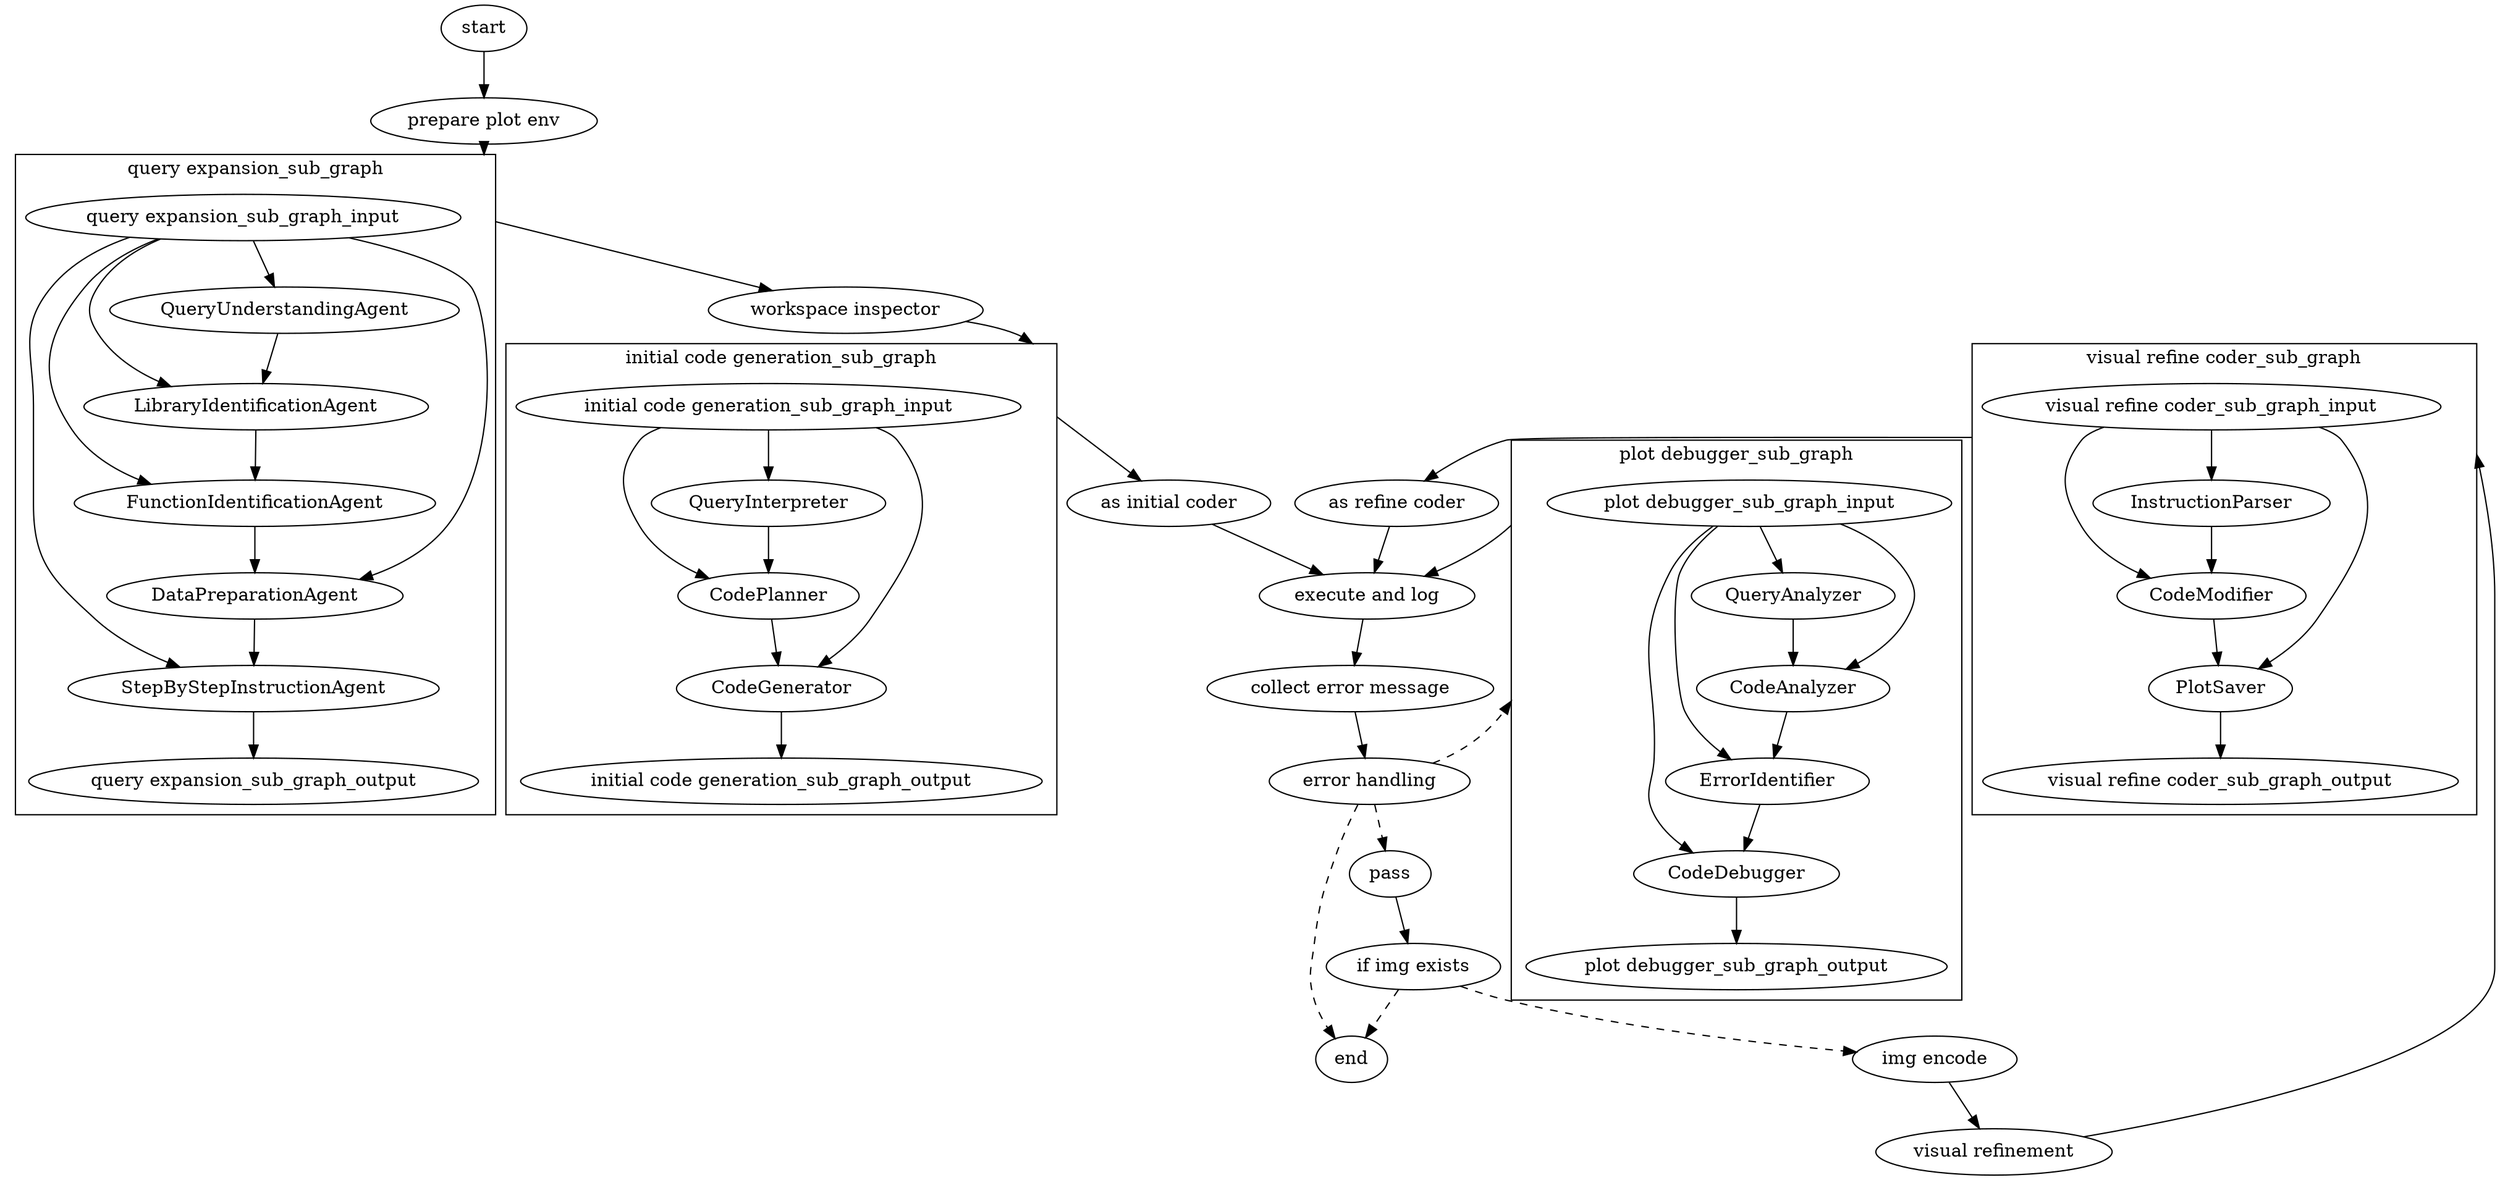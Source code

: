 digraph {
	compound=true
	_matplot_cluster_ancor [fixedsize=true height=0 style=invis width=0]
	start -> "prepare plot env"
	"_query expansion_sub_graph_cluster_ancor" -> "workspace inspector" [ltail="cluster_query expansion_sub_graph"]
	"_initial code generation_sub_graph_cluster_ancor" -> "as initial coder" [ltail="cluster_initial code generation_sub_graph"]
	"as initial coder" -> "execute and log"
	"_plot debugger_sub_graph_cluster_ancor" -> "execute and log" [ltail="cluster_plot debugger_sub_graph"]
	"as refine coder" -> "execute and log"
	"execute and log" -> "collect error message"
	"collect error message" -> "error handling"
	"error handling" -> pass [style=dashed]
	"error handling" -> end [style=dashed]
	"error handling" -> "_plot debugger_sub_graph_cluster_ancor" [lhead="cluster_plot debugger_sub_graph" style=dashed]
	"if img exists" -> end [style=dashed]
	"if img exists" -> "img encode" [style=dashed]
	pass -> "if img exists"
	"img encode" -> "visual refinement"
	"_visual refine coder_sub_graph_cluster_ancor" -> "as refine coder" [ltail="cluster_visual refine coder_sub_graph"]
	"prepare plot env" -> "_query expansion_sub_graph_cluster_ancor" [lhead="cluster_query expansion_sub_graph"]
	"workspace inspector" -> "_initial code generation_sub_graph_cluster_ancor" [lhead="cluster_initial code generation_sub_graph"]
	"visual refinement" -> "_visual refine coder_sub_graph_cluster_ancor" [lhead="cluster_visual refine coder_sub_graph"]
	subgraph "cluster_query expansion_sub_graph" {
		"_query expansion_sub_graph_cluster_ancor" [fixedsize=true height=0 style=invis width=0]
		"query expansion_sub_graph_input" -> StepByStepInstructionAgent
		"query expansion_sub_graph_input" -> QueryUnderstandingAgent
		"query expansion_sub_graph_input" -> DataPreparationAgent
		"query expansion_sub_graph_input" -> LibraryIdentificationAgent
		"query expansion_sub_graph_input" -> FunctionIdentificationAgent
		QueryUnderstandingAgent -> LibraryIdentificationAgent
		LibraryIdentificationAgent -> FunctionIdentificationAgent
		FunctionIdentificationAgent -> DataPreparationAgent
		DataPreparationAgent -> StepByStepInstructionAgent
		StepByStepInstructionAgent -> "query expansion_sub_graph_output"
		label="query expansion_sub_graph"
	}
	subgraph "cluster_initial code generation_sub_graph" {
		"_initial code generation_sub_graph_cluster_ancor" [fixedsize=true height=0 style=invis width=0]
		"initial code generation_sub_graph_input" -> CodePlanner
		"initial code generation_sub_graph_input" -> CodeGenerator
		"initial code generation_sub_graph_input" -> QueryInterpreter
		QueryInterpreter -> CodePlanner
		CodePlanner -> CodeGenerator
		CodeGenerator -> "initial code generation_sub_graph_output"
		label="initial code generation_sub_graph"
	}
	subgraph "cluster_plot debugger_sub_graph" {
		"_plot debugger_sub_graph_cluster_ancor" [fixedsize=true height=0 style=invis width=0]
		"plot debugger_sub_graph_input" -> CodeDebugger
		"plot debugger_sub_graph_input" -> ErrorIdentifier
		"plot debugger_sub_graph_input" -> CodeAnalyzer
		"plot debugger_sub_graph_input" -> QueryAnalyzer
		QueryAnalyzer -> CodeAnalyzer
		CodeAnalyzer -> ErrorIdentifier
		ErrorIdentifier -> CodeDebugger
		CodeDebugger -> "plot debugger_sub_graph_output"
		label="plot debugger_sub_graph"
	}
	subgraph "cluster_visual refine coder_sub_graph" {
		"_visual refine coder_sub_graph_cluster_ancor" [fixedsize=true height=0 style=invis width=0]
		"visual refine coder_sub_graph_input" -> CodeModifier
		"visual refine coder_sub_graph_input" -> InstructionParser
		"visual refine coder_sub_graph_input" -> PlotSaver
		InstructionParser -> CodeModifier
		CodeModifier -> PlotSaver
		PlotSaver -> "visual refine coder_sub_graph_output"
		label="visual refine coder_sub_graph"
	}
}
